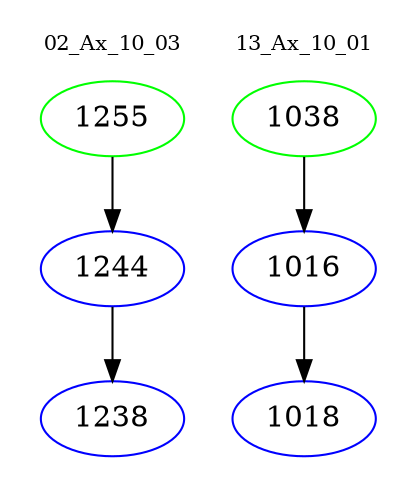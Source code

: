 digraph{
subgraph cluster_0 {
color = white
label = "02_Ax_10_03";
fontsize=10;
T0_1255 [label="1255", color="green"]
T0_1255 -> T0_1244 [color="black"]
T0_1244 [label="1244", color="blue"]
T0_1244 -> T0_1238 [color="black"]
T0_1238 [label="1238", color="blue"]
}
subgraph cluster_1 {
color = white
label = "13_Ax_10_01";
fontsize=10;
T1_1038 [label="1038", color="green"]
T1_1038 -> T1_1016 [color="black"]
T1_1016 [label="1016", color="blue"]
T1_1016 -> T1_1018 [color="black"]
T1_1018 [label="1018", color="blue"]
}
}
